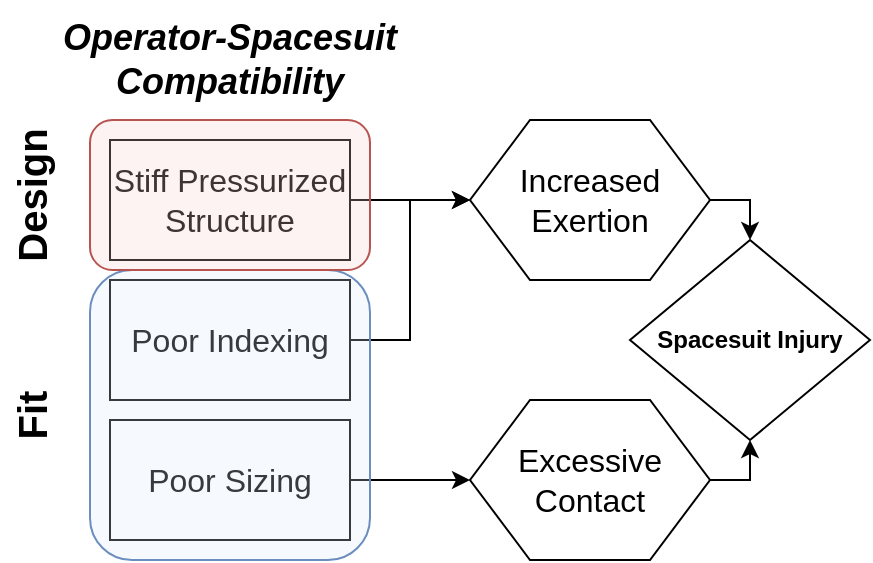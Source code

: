 <mxfile version="14.9.6" type="device" pages="6"><diagram id="oNiqf3yqr8Jp9UG-svx1" name="Page-1"><mxGraphModel dx="1106" dy="822" grid="1" gridSize="10" guides="1" tooltips="1" connect="1" arrows="1" fold="1" page="1" pageScale="1" pageWidth="710" pageHeight="900" math="0" shadow="0"><root><mxCell id="0"/><mxCell id="1" parent="0"/><mxCell id="mpEzmCUZ4xJ8HmwMRzhD-1" style="edgeStyle=orthogonalEdgeStyle;rounded=0;orthogonalLoop=1;jettySize=auto;html=1;exitX=1;exitY=0.5;exitDx=0;exitDy=0;" parent="1" source="mpEzmCUZ4xJ8HmwMRzhD-2" edge="1"><mxGeometry relative="1" as="geometry"><mxPoint x="270" y="280" as="targetPoint"/></mxGeometry></mxCell><mxCell id="mpEzmCUZ4xJ8HmwMRzhD-2" value="Poor Sizing" style="rounded=0;whiteSpace=wrap;html=1;fontSize=16;" parent="1" vertex="1"><mxGeometry x="90" y="250" width="120" height="60" as="geometry"/></mxCell><mxCell id="mpEzmCUZ4xJ8HmwMRzhD-3" style="edgeStyle=orthogonalEdgeStyle;rounded=0;orthogonalLoop=1;jettySize=auto;html=1;exitX=1;exitY=0.5;exitDx=0;exitDy=0;entryX=0;entryY=0.5;entryDx=0;entryDy=0;" parent="1" source="mpEzmCUZ4xJ8HmwMRzhD-4" target="mpEzmCUZ4xJ8HmwMRzhD-8" edge="1"><mxGeometry relative="1" as="geometry"/></mxCell><mxCell id="mpEzmCUZ4xJ8HmwMRzhD-4" value="Poor Indexing" style="rounded=0;whiteSpace=wrap;html=1;fontSize=16;" parent="1" vertex="1"><mxGeometry x="90" y="180" width="120" height="60" as="geometry"/></mxCell><mxCell id="mpEzmCUZ4xJ8HmwMRzhD-5" style="edgeStyle=orthogonalEdgeStyle;rounded=0;orthogonalLoop=1;jettySize=auto;html=1;exitX=1;exitY=0.5;exitDx=0;exitDy=0;entryX=0;entryY=0.5;entryDx=0;entryDy=0;" parent="1" source="mpEzmCUZ4xJ8HmwMRzhD-6" target="mpEzmCUZ4xJ8HmwMRzhD-8" edge="1"><mxGeometry relative="1" as="geometry"/></mxCell><mxCell id="mpEzmCUZ4xJ8HmwMRzhD-6" value="Stiff Pressurized Structure" style="rounded=0;whiteSpace=wrap;html=1;fontSize=16;" parent="1" vertex="1"><mxGeometry x="90" y="110" width="120" height="60" as="geometry"/></mxCell><mxCell id="mpEzmCUZ4xJ8HmwMRzhD-7" style="edgeStyle=orthogonalEdgeStyle;rounded=0;orthogonalLoop=1;jettySize=auto;html=1;exitX=1;exitY=0.5;exitDx=0;exitDy=0;entryX=0.5;entryY=0;entryDx=0;entryDy=0;fontSize=16;" parent="1" source="mpEzmCUZ4xJ8HmwMRzhD-8" target="mpEzmCUZ4xJ8HmwMRzhD-11" edge="1"><mxGeometry relative="1" as="geometry"/></mxCell><mxCell id="mpEzmCUZ4xJ8HmwMRzhD-8" value="Increased Exertion" style="shape=hexagon;perimeter=hexagonPerimeter2;whiteSpace=wrap;html=1;fontSize=16;" parent="1" vertex="1"><mxGeometry x="270" y="100" width="120" height="80" as="geometry"/></mxCell><mxCell id="mpEzmCUZ4xJ8HmwMRzhD-9" style="edgeStyle=orthogonalEdgeStyle;rounded=0;orthogonalLoop=1;jettySize=auto;html=1;exitX=1;exitY=0.5;exitDx=0;exitDy=0;entryX=0.5;entryY=1;entryDx=0;entryDy=0;fontSize=16;" parent="1" source="mpEzmCUZ4xJ8HmwMRzhD-10" target="mpEzmCUZ4xJ8HmwMRzhD-11" edge="1"><mxGeometry relative="1" as="geometry"/></mxCell><mxCell id="mpEzmCUZ4xJ8HmwMRzhD-10" value="Excessive Contact" style="shape=hexagon;perimeter=hexagonPerimeter2;whiteSpace=wrap;html=1;fontSize=16;" parent="1" vertex="1"><mxGeometry x="270" y="240" width="120" height="80" as="geometry"/></mxCell><mxCell id="mpEzmCUZ4xJ8HmwMRzhD-11" value="&lt;b&gt;Spacesuit Injury&lt;/b&gt;" style="rhombus;whiteSpace=wrap;html=1;" parent="1" vertex="1"><mxGeometry x="350" y="160" width="120" height="100" as="geometry"/></mxCell><mxCell id="mpEzmCUZ4xJ8HmwMRzhD-12" value="" style="rounded=1;whiteSpace=wrap;html=1;fillColor=#dae8fc;strokeColor=#6c8ebf;fillOpacity=25;" parent="1" vertex="1"><mxGeometry x="80" y="175" width="140" height="145" as="geometry"/></mxCell><mxCell id="mpEzmCUZ4xJ8HmwMRzhD-13" value="" style="rounded=1;whiteSpace=wrap;html=1;fillColor=#f8cecc;strokeColor=#b85450;gradientColor=none;fillOpacity=25;" parent="1" vertex="1"><mxGeometry x="80" y="100" width="140" height="75" as="geometry"/></mxCell><mxCell id="mpEzmCUZ4xJ8HmwMRzhD-14" value="&lt;b&gt;&lt;font style=&quot;font-size: 20px&quot;&gt;Design&lt;/font&gt;&lt;/b&gt;" style="text;html=1;strokeColor=none;fillColor=none;align=center;verticalAlign=middle;whiteSpace=wrap;rounded=0;rotation=-90;" parent="1" vertex="1"><mxGeometry x="20" y="122.5" width="60" height="30" as="geometry"/></mxCell><mxCell id="mpEzmCUZ4xJ8HmwMRzhD-15" value="&lt;b&gt;&lt;font style=&quot;font-size: 20px&quot;&gt;Fit&lt;/font&gt;&lt;/b&gt;" style="text;html=1;strokeColor=none;fillColor=none;align=center;verticalAlign=middle;whiteSpace=wrap;rounded=0;rotation=-90;" parent="1" vertex="1"><mxGeometry x="20" y="232.5" width="60" height="30" as="geometry"/></mxCell><mxCell id="Dld_B4s3JJ3_3NgARJ6s-1" value="&lt;i&gt;&lt;font style=&quot;font-size: 18px&quot;&gt;&lt;b&gt;Operator-Spacesuit Compatibility&lt;/b&gt;&lt;/font&gt;&lt;/i&gt;" style="text;html=1;strokeColor=none;fillColor=none;align=center;verticalAlign=middle;whiteSpace=wrap;rounded=0;" parent="1" vertex="1"><mxGeometry x="60" y="40" width="180" height="60" as="geometry"/></mxCell></root></mxGraphModel></diagram><diagram id="0rHfuCgE9s1UwRF7dFMv" name="Page-2"><mxGraphModel dx="1106" dy="822" grid="1" gridSize="10" guides="1" tooltips="1" connect="1" arrows="1" fold="1" page="1" pageScale="1" pageWidth="850" pageHeight="1100" math="0" shadow="0"><root><mxCell id="GrVMH8rn71k4GeP8-qrC-0"/><mxCell id="GrVMH8rn71k4GeP8-qrC-1" parent="GrVMH8rn71k4GeP8-qrC-0"/><mxCell id="WV3teeIZH2M_iD2KXfzD-33" value="" style="rounded=0;whiteSpace=wrap;html=1;strokeColor=none;" parent="GrVMH8rn71k4GeP8-qrC-1" vertex="1"><mxGeometry x="35" y="350" width="450" height="290" as="geometry"/></mxCell><mxCell id="WV3teeIZH2M_iD2KXfzD-35" value="Poor Sizing" style="rounded=0;whiteSpace=wrap;html=1;fontSize=16;" parent="GrVMH8rn71k4GeP8-qrC-1" vertex="1"><mxGeometry x="95" y="560" width="120" height="60" as="geometry"/></mxCell><mxCell id="WV3teeIZH2M_iD2KXfzD-37" value="Poor Indexing" style="rounded=0;whiteSpace=wrap;html=1;fontSize=16;" parent="GrVMH8rn71k4GeP8-qrC-1" vertex="1"><mxGeometry x="95" y="490" width="120" height="60" as="geometry"/></mxCell><mxCell id="WV3teeIZH2M_iD2KXfzD-39" value="Stiff Pressurized Structure" style="rounded=0;whiteSpace=wrap;html=1;fontSize=16;" parent="GrVMH8rn71k4GeP8-qrC-1" vertex="1"><mxGeometry x="95" y="420" width="120" height="60" as="geometry"/></mxCell><mxCell id="WV3teeIZH2M_iD2KXfzD-45" value="" style="rounded=1;whiteSpace=wrap;html=1;fillColor=#dae8fc;strokeColor=#6c8ebf;fillOpacity=25;" parent="GrVMH8rn71k4GeP8-qrC-1" vertex="1"><mxGeometry x="85" y="485" width="140" height="145" as="geometry"/></mxCell><mxCell id="WV3teeIZH2M_iD2KXfzD-46" value="" style="rounded=1;whiteSpace=wrap;html=1;fillColor=#f8cecc;strokeColor=#b85450;gradientColor=none;fillOpacity=25;" parent="GrVMH8rn71k4GeP8-qrC-1" vertex="1"><mxGeometry x="85" y="410" width="140" height="75" as="geometry"/></mxCell><mxCell id="WV3teeIZH2M_iD2KXfzD-47" value="&lt;b&gt;&lt;font style=&quot;font-size: 20px&quot;&gt;Design&lt;/font&gt;&lt;/b&gt;" style="text;html=1;strokeColor=none;fillColor=none;align=center;verticalAlign=middle;whiteSpace=wrap;rounded=0;rotation=-90;" parent="GrVMH8rn71k4GeP8-qrC-1" vertex="1"><mxGeometry x="25" y="432.5" width="60" height="30" as="geometry"/></mxCell><mxCell id="WV3teeIZH2M_iD2KXfzD-48" value="&lt;b&gt;&lt;font style=&quot;font-size: 20px&quot;&gt;Fit&lt;/font&gt;&lt;/b&gt;" style="text;html=1;strokeColor=none;fillColor=none;align=center;verticalAlign=middle;whiteSpace=wrap;rounded=0;rotation=-90;" parent="GrVMH8rn71k4GeP8-qrC-1" vertex="1"><mxGeometry x="25" y="542.5" width="60" height="30" as="geometry"/></mxCell><mxCell id="WV3teeIZH2M_iD2KXfzD-49" value="&lt;i&gt;&lt;font style=&quot;font-size: 18px&quot;&gt;&lt;b&gt;Operator-Spacesuit Compatibility&lt;/b&gt;&lt;/font&gt;&lt;/i&gt;" style="text;html=1;strokeColor=none;fillColor=none;align=center;verticalAlign=middle;whiteSpace=wrap;rounded=0;" parent="GrVMH8rn71k4GeP8-qrC-1" vertex="1"><mxGeometry x="65" y="350" width="180" height="60" as="geometry"/></mxCell><mxCell id="ziOua72mcOO94uaKQ05Z-0" value="" style="rounded=0;whiteSpace=wrap;html=1;strokeColor=none;" parent="GrVMH8rn71k4GeP8-qrC-1" vertex="1"><mxGeometry x="35" y="670" width="450" height="290" as="geometry"/></mxCell><mxCell id="ziOua72mcOO94uaKQ05Z-1" style="edgeStyle=orthogonalEdgeStyle;rounded=0;orthogonalLoop=1;jettySize=auto;html=1;exitX=1;exitY=0.5;exitDx=0;exitDy=0;" parent="GrVMH8rn71k4GeP8-qrC-1" source="ziOua72mcOO94uaKQ05Z-2" edge="1"><mxGeometry relative="1" as="geometry"><mxPoint x="275" y="910" as="targetPoint"/></mxGeometry></mxCell><mxCell id="ziOua72mcOO94uaKQ05Z-2" value="Poor Sizing" style="rounded=0;whiteSpace=wrap;html=1;fontSize=16;" parent="GrVMH8rn71k4GeP8-qrC-1" vertex="1"><mxGeometry x="95" y="880" width="120" height="60" as="geometry"/></mxCell><mxCell id="ziOua72mcOO94uaKQ05Z-3" style="edgeStyle=orthogonalEdgeStyle;rounded=0;orthogonalLoop=1;jettySize=auto;html=1;exitX=1;exitY=0.5;exitDx=0;exitDy=0;entryX=0;entryY=0.5;entryDx=0;entryDy=0;" parent="GrVMH8rn71k4GeP8-qrC-1" source="ziOua72mcOO94uaKQ05Z-4" target="ziOua72mcOO94uaKQ05Z-8" edge="1"><mxGeometry relative="1" as="geometry"/></mxCell><mxCell id="ziOua72mcOO94uaKQ05Z-4" value="Poor Indexing" style="rounded=0;whiteSpace=wrap;html=1;fontSize=16;" parent="GrVMH8rn71k4GeP8-qrC-1" vertex="1"><mxGeometry x="95" y="810" width="120" height="60" as="geometry"/></mxCell><mxCell id="ziOua72mcOO94uaKQ05Z-5" style="edgeStyle=orthogonalEdgeStyle;rounded=0;orthogonalLoop=1;jettySize=auto;html=1;exitX=1;exitY=0.5;exitDx=0;exitDy=0;entryX=0;entryY=0.5;entryDx=0;entryDy=0;" parent="GrVMH8rn71k4GeP8-qrC-1" source="ziOua72mcOO94uaKQ05Z-6" target="ziOua72mcOO94uaKQ05Z-8" edge="1"><mxGeometry relative="1" as="geometry"/></mxCell><mxCell id="ziOua72mcOO94uaKQ05Z-6" value="Stiff Pressurized Structure" style="rounded=0;whiteSpace=wrap;html=1;fontSize=16;" parent="GrVMH8rn71k4GeP8-qrC-1" vertex="1"><mxGeometry x="95" y="740" width="120" height="60" as="geometry"/></mxCell><mxCell id="ziOua72mcOO94uaKQ05Z-7" style="edgeStyle=orthogonalEdgeStyle;rounded=0;orthogonalLoop=1;jettySize=auto;html=1;exitX=1;exitY=0.5;exitDx=0;exitDy=0;entryX=0.5;entryY=0;entryDx=0;entryDy=0;fontSize=16;" parent="GrVMH8rn71k4GeP8-qrC-1" source="ziOua72mcOO94uaKQ05Z-8" target="ziOua72mcOO94uaKQ05Z-11" edge="1"><mxGeometry relative="1" as="geometry"/></mxCell><mxCell id="ziOua72mcOO94uaKQ05Z-8" value="Increased Exertion" style="shape=hexagon;perimeter=hexagonPerimeter2;whiteSpace=wrap;html=1;fontSize=16;" parent="GrVMH8rn71k4GeP8-qrC-1" vertex="1"><mxGeometry x="275" y="730" width="120" height="80" as="geometry"/></mxCell><mxCell id="ziOua72mcOO94uaKQ05Z-9" style="edgeStyle=orthogonalEdgeStyle;rounded=0;orthogonalLoop=1;jettySize=auto;html=1;exitX=1;exitY=0.5;exitDx=0;exitDy=0;entryX=0.5;entryY=1;entryDx=0;entryDy=0;fontSize=16;" parent="GrVMH8rn71k4GeP8-qrC-1" source="ziOua72mcOO94uaKQ05Z-10" target="ziOua72mcOO94uaKQ05Z-11" edge="1"><mxGeometry relative="1" as="geometry"/></mxCell><mxCell id="ziOua72mcOO94uaKQ05Z-10" value="Excessive Contact" style="shape=hexagon;perimeter=hexagonPerimeter2;whiteSpace=wrap;html=1;fontSize=16;" parent="GrVMH8rn71k4GeP8-qrC-1" vertex="1"><mxGeometry x="275" y="870" width="120" height="80" as="geometry"/></mxCell><mxCell id="ziOua72mcOO94uaKQ05Z-11" value="&lt;b&gt;Spacesuit Injury&lt;/b&gt;" style="rhombus;whiteSpace=wrap;html=1;" parent="GrVMH8rn71k4GeP8-qrC-1" vertex="1"><mxGeometry x="355" y="790" width="120" height="100" as="geometry"/></mxCell><mxCell id="ziOua72mcOO94uaKQ05Z-12" value="" style="rounded=1;whiteSpace=wrap;html=1;fillColor=#dae8fc;strokeColor=#6c8ebf;fillOpacity=25;" parent="GrVMH8rn71k4GeP8-qrC-1" vertex="1"><mxGeometry x="85" y="805" width="140" height="145" as="geometry"/></mxCell><mxCell id="ziOua72mcOO94uaKQ05Z-13" value="" style="rounded=1;whiteSpace=wrap;html=1;fillColor=#f8cecc;strokeColor=#b85450;gradientColor=none;fillOpacity=25;" parent="GrVMH8rn71k4GeP8-qrC-1" vertex="1"><mxGeometry x="85" y="730" width="140" height="75" as="geometry"/></mxCell><mxCell id="ziOua72mcOO94uaKQ05Z-14" value="&lt;b&gt;&lt;font style=&quot;font-size: 20px&quot;&gt;Design&lt;/font&gt;&lt;/b&gt;" style="text;html=1;strokeColor=none;fillColor=none;align=center;verticalAlign=middle;whiteSpace=wrap;rounded=0;rotation=-90;" parent="GrVMH8rn71k4GeP8-qrC-1" vertex="1"><mxGeometry x="25" y="752.5" width="60" height="30" as="geometry"/></mxCell><mxCell id="ziOua72mcOO94uaKQ05Z-15" value="&lt;b&gt;&lt;font style=&quot;font-size: 20px&quot;&gt;Fit&lt;/font&gt;&lt;/b&gt;" style="text;html=1;strokeColor=none;fillColor=none;align=center;verticalAlign=middle;whiteSpace=wrap;rounded=0;rotation=-90;" parent="GrVMH8rn71k4GeP8-qrC-1" vertex="1"><mxGeometry x="25" y="862.5" width="60" height="30" as="geometry"/></mxCell><mxCell id="ziOua72mcOO94uaKQ05Z-16" value="&lt;i&gt;&lt;font style=&quot;font-size: 18px&quot;&gt;&lt;b&gt;Operator-Spacesuit Compatibility&lt;/b&gt;&lt;/font&gt;&lt;/i&gt;" style="text;html=1;strokeColor=none;fillColor=none;align=center;verticalAlign=middle;whiteSpace=wrap;rounded=0;" parent="GrVMH8rn71k4GeP8-qrC-1" vertex="1"><mxGeometry x="65" y="670" width="180" height="60" as="geometry"/></mxCell><mxCell id="0-t-T21mM0Q1BV-VIB4B-3" value="" style="rounded=0;whiteSpace=wrap;html=1;strokeColor=none;" vertex="1" parent="GrVMH8rn71k4GeP8-qrC-1"><mxGeometry x="25" y="30" width="450" height="290" as="geometry"/></mxCell><mxCell id="0-t-T21mM0Q1BV-VIB4B-4" value="Poor Sizing" style="rounded=0;whiteSpace=wrap;html=1;fontSize=16;" vertex="1" parent="GrVMH8rn71k4GeP8-qrC-1"><mxGeometry x="85" y="240" width="120" height="60" as="geometry"/></mxCell><mxCell id="0-t-T21mM0Q1BV-VIB4B-5" value="Poor Indexing" style="rounded=0;whiteSpace=wrap;html=1;fontSize=16;" vertex="1" parent="GrVMH8rn71k4GeP8-qrC-1"><mxGeometry x="85" y="170" width="120" height="60" as="geometry"/></mxCell><mxCell id="0-t-T21mM0Q1BV-VIB4B-6" value="Stiff Pressurized Structure" style="rounded=0;whiteSpace=wrap;html=1;fontSize=16;" vertex="1" parent="GrVMH8rn71k4GeP8-qrC-1"><mxGeometry x="85" y="100" width="120" height="60" as="geometry"/></mxCell><mxCell id="0-t-T21mM0Q1BV-VIB4B-11" value="&lt;i&gt;&lt;font style=&quot;font-size: 18px&quot;&gt;&lt;b&gt;Operator-Spacesuit Compatibility&lt;/b&gt;&lt;/font&gt;&lt;/i&gt;" style="text;html=1;strokeColor=none;fillColor=none;align=center;verticalAlign=middle;whiteSpace=wrap;rounded=0;" vertex="1" parent="GrVMH8rn71k4GeP8-qrC-1"><mxGeometry x="55" y="30" width="180" height="60" as="geometry"/></mxCell></root></mxGraphModel></diagram><diagram name="Page-1" id="OoKyOesGTjTSscgKUUHT"><mxGraphModel dx="1106" dy="822" grid="1" gridSize="10" guides="1" tooltips="1" connect="1" arrows="1" fold="1" page="1" pageScale="1" pageWidth="850" pageHeight="1100" math="0" shadow="0"><root><mxCell id="0"/><mxCell id="1" parent="0"/><mxCell id="rcFr96jagoh-NxwTpIms-35" value="" style="rounded=0;whiteSpace=wrap;html=1;fillColor=none;strokeColor=none;" vertex="1" parent="1"><mxGeometry x="50" y="670" width="770" height="350.5" as="geometry"/></mxCell><mxCell id="rcFr96jagoh-NxwTpIms-1" value="" style="rounded=0;whiteSpace=wrap;html=1;fillColor=#66CC00;" vertex="1" parent="1"><mxGeometry x="230" y="350" width="540" height="80" as="geometry"/></mxCell><mxCell id="mGyY9MIjRkVHccH-q8wQ-9" value="" style="rounded=1;whiteSpace=wrap;html=1;fillColor=#f8cecc;strokeColor=#b85450;" parent="1" vertex="1"><mxGeometry x="240" y="400" width="140" height="20" as="geometry"/></mxCell><mxCell id="mGyY9MIjRkVHccH-q8wQ-10" value="" style="rounded=1;whiteSpace=wrap;html=1;fillColor=#dae8fc;strokeColor=#6c8ebf;" parent="1" vertex="1"><mxGeometry x="240" y="360" width="140" height="20" as="geometry"/></mxCell><mxCell id="mGyY9MIjRkVHccH-q8wQ-1" value="&lt;font style=&quot;font-size: 20px&quot;&gt;&lt;b&gt;Sole&lt;/b&gt;&lt;/font&gt;" style="rounded=1;whiteSpace=wrap;html=1;fillColor=#f8cecc;strokeColor=#b85450;" parent="1" vertex="1"><mxGeometry x="380" y="390" width="260" height="30" as="geometry"/></mxCell><mxCell id="mGyY9MIjRkVHccH-q8wQ-3" value="&lt;font style=&quot;font-size: 20px&quot;&gt;&lt;b&gt;Upper&lt;/b&gt;&lt;/font&gt;" style="rounded=1;whiteSpace=wrap;html=1;fillColor=#dae8fc;strokeColor=#6c8ebf;" parent="1" vertex="1"><mxGeometry x="390" y="360" width="250" height="30" as="geometry"/></mxCell><mxCell id="mGyY9MIjRkVHccH-q8wQ-5" value="&lt;font style=&quot;font-size: 20px&quot;&gt;&lt;b&gt;Ankle Joint&lt;br&gt;&lt;/b&gt;&lt;/font&gt;" style="rounded=1;whiteSpace=wrap;html=1;fillColor=#fff2cc;strokeColor=#d6b656;" parent="1" vertex="1"><mxGeometry x="640" y="360" width="120" height="60" as="geometry"/></mxCell><mxCell id="mGyY9MIjRkVHccH-q8wQ-7" value="&lt;font style=&quot;font-size: 20px&quot;&gt;&lt;b&gt;High-Top&lt;br&gt;&lt;/b&gt;&lt;/font&gt;" style="rounded=1;whiteSpace=wrap;html=1;fillColor=#d5e8d4;strokeColor=#82b366;" parent="1" vertex="1"><mxGeometry x="640" y="240" width="120" height="120" as="geometry"/></mxCell><mxCell id="mGyY9MIjRkVHccH-q8wQ-26" style="edgeStyle=orthogonalEdgeStyle;rounded=0;orthogonalLoop=1;jettySize=auto;html=1;exitX=1;exitY=0.5;exitDx=0;exitDy=0;entryX=0.25;entryY=0;entryDx=0;entryDy=0;strokeWidth=3;" parent="1" source="mGyY9MIjRkVHccH-q8wQ-11" target="mGyY9MIjRkVHccH-q8wQ-3" edge="1"><mxGeometry relative="1" as="geometry"><Array as="points"><mxPoint x="170" y="340"/><mxPoint x="453" y="340"/></Array></mxGeometry></mxCell><mxCell id="mGyY9MIjRkVHccH-q8wQ-28" style="edgeStyle=orthogonalEdgeStyle;rounded=0;orthogonalLoop=1;jettySize=auto;html=1;exitX=1;exitY=0.5;exitDx=0;exitDy=0;entryX=0;entryY=0.5;entryDx=0;entryDy=0;strokeWidth=3;" parent="1" source="mGyY9MIjRkVHccH-q8wQ-11" target="mGyY9MIjRkVHccH-q8wQ-2" edge="1"><mxGeometry relative="1" as="geometry"/></mxCell><mxCell id="mGyY9MIjRkVHccH-q8wQ-11" value="Foot Length" style="ellipse;whiteSpace=wrap;html=1;perimeter=ellipsePerimeter;fillColor=#FF3333;" parent="1" vertex="1"><mxGeometry x="50" y="330" width="120" height="30" as="geometry"/></mxCell><mxCell id="mGyY9MIjRkVHccH-q8wQ-29" style="edgeStyle=orthogonalEdgeStyle;rounded=0;orthogonalLoop=1;jettySize=auto;html=1;exitX=1;exitY=0.5;exitDx=0;exitDy=0;strokeWidth=3;" parent="1" source="mGyY9MIjRkVHccH-q8wQ-12" edge="1"><mxGeometry relative="1" as="geometry"><mxPoint x="240" y="390" as="targetPoint"/></mxGeometry></mxCell><mxCell id="mGyY9MIjRkVHccH-q8wQ-12" value="Foot Width" style="ellipse;whiteSpace=wrap;html=1;perimeter=ellipsePerimeter;fillColor=#FF3333;" parent="1" vertex="1"><mxGeometry x="50" y="375" width="120" height="30" as="geometry"/></mxCell><mxCell id="mGyY9MIjRkVHccH-q8wQ-30" style="edgeStyle=orthogonalEdgeStyle;rounded=0;orthogonalLoop=1;jettySize=auto;html=1;exitX=1;exitY=0.5;exitDx=0;exitDy=0;entryX=0;entryY=0.5;entryDx=0;entryDy=0;strokeWidth=3;" parent="1" source="mGyY9MIjRkVHccH-q8wQ-13" target="mGyY9MIjRkVHccH-q8wQ-2" edge="1"><mxGeometry relative="1" as="geometry"/></mxCell><mxCell id="mGyY9MIjRkVHccH-q8wQ-31" style="edgeStyle=orthogonalEdgeStyle;rounded=0;orthogonalLoop=1;jettySize=auto;html=1;exitX=1;exitY=0.5;exitDx=0;exitDy=0;entryX=0.5;entryY=1;entryDx=0;entryDy=0;strokeWidth=3;" parent="1" source="mGyY9MIjRkVHccH-q8wQ-13" target="mGyY9MIjRkVHccH-q8wQ-1" edge="1"><mxGeometry relative="1" as="geometry"><Array as="points"><mxPoint x="170" y="440"/><mxPoint x="510" y="440"/></Array></mxGeometry></mxCell><mxCell id="mGyY9MIjRkVHccH-q8wQ-13" value="Arch Length" style="ellipse;whiteSpace=wrap;html=1;perimeter=ellipsePerimeter;fillColor=#FF3333;" parent="1" vertex="1"><mxGeometry x="50" y="420" width="120" height="30" as="geometry"/></mxCell><mxCell id="mGyY9MIjRkVHccH-q8wQ-2" value="&lt;font style=&quot;font-size: 20px&quot;&gt;&lt;b&gt;Toe Box&lt;/b&gt;&lt;/font&gt;" style="rounded=1;whiteSpace=wrap;html=1;fillColor=#f5f5f5;strokeColor=#666666;fontColor=#333333;" parent="1" vertex="1"><mxGeometry x="240" y="370" width="140" height="40" as="geometry"/></mxCell><mxCell id="mGyY9MIjRkVHccH-q8wQ-8" value="&lt;font style=&quot;font-size: 20px&quot;&gt;&lt;b&gt;MTP Joint&lt;/b&gt;&lt;/font&gt;" style="rounded=1;whiteSpace=wrap;html=1;fillColor=#fff2cc;strokeColor=#d6b656;" parent="1" vertex="1"><mxGeometry x="350" y="360" width="60" height="60" as="geometry"/></mxCell><mxCell id="mGyY9MIjRkVHccH-q8wQ-21" style="edgeStyle=orthogonalEdgeStyle;rounded=0;orthogonalLoop=1;jettySize=auto;html=1;exitX=1;exitY=0;exitDx=0;exitDy=0;entryX=1;entryY=0.5;entryDx=0;entryDy=0;strokeWidth=3;" parent="1" source="mGyY9MIjRkVHccH-q8wQ-16" target="mGyY9MIjRkVHccH-q8wQ-7" edge="1"><mxGeometry relative="1" as="geometry"><Array as="points"><mxPoint x="780" y="467"/><mxPoint x="780" y="300"/></Array></mxGeometry></mxCell><mxCell id="mGyY9MIjRkVHccH-q8wQ-16" value="Ankle Inversion/Eversion" style="ellipse;whiteSpace=wrap;html=1;perimeter=ellipsePerimeter;fillColor=#fff2cc;strokeColor=#000000;" parent="1" vertex="1"><mxGeometry x="670" y="460" width="120" height="50" as="geometry"/></mxCell><mxCell id="mGyY9MIjRkVHccH-q8wQ-22" style="edgeStyle=orthogonalEdgeStyle;rounded=0;orthogonalLoop=1;jettySize=auto;html=1;exitX=0.5;exitY=0;exitDx=0;exitDy=0;entryX=0.5;entryY=1;entryDx=0;entryDy=0;strokeWidth=3;" parent="1" source="mGyY9MIjRkVHccH-q8wQ-19" target="mGyY9MIjRkVHccH-q8wQ-5" edge="1"><mxGeometry relative="1" as="geometry"/></mxCell><mxCell id="mGyY9MIjRkVHccH-q8wQ-19" value="Ankle Flexion/Extension" style="ellipse;whiteSpace=wrap;html=1;perimeter=ellipsePerimeter;fillColor=#fff2cc;strokeColor=#000000;" parent="1" vertex="1"><mxGeometry x="525" y="460" width="120" height="50" as="geometry"/></mxCell><mxCell id="mGyY9MIjRkVHccH-q8wQ-23" style="edgeStyle=orthogonalEdgeStyle;rounded=0;orthogonalLoop=1;jettySize=auto;html=1;exitX=0.5;exitY=0;exitDx=0;exitDy=0;entryX=0.5;entryY=1;entryDx=0;entryDy=0;strokeWidth=3;" parent="1" source="mGyY9MIjRkVHccH-q8wQ-20" target="mGyY9MIjRkVHccH-q8wQ-8" edge="1"><mxGeometry relative="1" as="geometry"><Array as="points"><mxPoint x="440" y="460"/><mxPoint x="380" y="460"/></Array></mxGeometry></mxCell><mxCell id="mGyY9MIjRkVHccH-q8wQ-20" value="MTP Flexion/Extension" style="ellipse;whiteSpace=wrap;html=1;perimeter=ellipsePerimeter;fillColor=#fff2cc;strokeColor=#000000;" parent="1" vertex="1"><mxGeometry x="380" y="480" width="120" height="50" as="geometry"/></mxCell><mxCell id="mGyY9MIjRkVHccH-q8wQ-33" value="&lt;span style=&quot;font-style: normal&quot;&gt;&lt;font style=&quot;font-size: 14px&quot;&gt;&lt;b&gt;Key:&lt;/b&gt;&lt;/font&gt;&lt;/span&gt;" style="text;html=1;strokeColor=none;fillColor=none;align=center;verticalAlign=middle;whiteSpace=wrap;rounded=0;dashed=1;fontStyle=2" parent="1" vertex="1"><mxGeometry x="40" y="210" width="50" height="20" as="geometry"/></mxCell><mxCell id="ZcVhmg3uOF3qcTGZBx4o-2" value="" style="ellipse;whiteSpace=wrap;html=1;perimeter=ellipsePerimeter;fillColor=#FF3333;" parent="1" vertex="1"><mxGeometry x="100" y="215" width="20" height="15" as="geometry"/></mxCell><mxCell id="ZcVhmg3uOF3qcTGZBx4o-3" value="" style="ellipse;whiteSpace=wrap;html=1;perimeter=ellipsePerimeter;fillColor=#60a917;strokeColor=#000000;fontColor=#ffffff;" parent="1" vertex="1"><mxGeometry x="100" y="240.5" width="20" height="15" as="geometry"/></mxCell><mxCell id="ZcVhmg3uOF3qcTGZBx4o-4" value="" style="ellipse;whiteSpace=wrap;html=1;perimeter=ellipsePerimeter;fillColor=#fff2cc;strokeColor=#000000;" parent="1" vertex="1"><mxGeometry x="100" y="263" width="20" height="15" as="geometry"/></mxCell><mxCell id="ZcVhmg3uOF3qcTGZBx4o-5" value="&lt;span style=&quot;font-size: 14px&quot;&gt;Linear measurements - &lt;b&gt;Individual Measures&lt;/b&gt;&lt;/span&gt;" style="text;html=1;strokeColor=none;fillColor=none;align=left;verticalAlign=middle;whiteSpace=wrap;rounded=0;dashed=1;fontStyle=2" parent="1" vertex="1"><mxGeometry x="130" y="212.5" width="320" height="20" as="geometry"/></mxCell><mxCell id="ZcVhmg3uOF3qcTGZBx4o-6" value="&lt;span style=&quot;font-size: 14px&quot;&gt;Morphology measurements&lt;/span&gt;" style="text;html=1;strokeColor=none;fillColor=none;align=left;verticalAlign=middle;whiteSpace=wrap;rounded=0;dashed=1;fontStyle=2" parent="1" vertex="1"><mxGeometry x="130" y="238" width="180" height="20" as="geometry"/></mxCell><mxCell id="ZcVhmg3uOF3qcTGZBx4o-7" value="&lt;span style=&quot;font-size: 14px&quot;&gt;Angular measurements&lt;/span&gt;" style="text;html=1;strokeColor=none;fillColor=none;align=left;verticalAlign=middle;whiteSpace=wrap;rounded=0;dashed=1;fontStyle=2" parent="1" vertex="1"><mxGeometry x="130" y="259.5" width="180" height="20" as="geometry"/></mxCell><mxCell id="BV5DXZ6OTE5SBwDFNtbf-2" value="" style="shape=curlyBracket;whiteSpace=wrap;html=1;rounded=1;flipH=1;" parent="1" vertex="1"><mxGeometry x="310" y="240" width="20" height="40" as="geometry"/></mxCell><mxCell id="BV5DXZ6OTE5SBwDFNtbf-3" value="&lt;span style=&quot;font-size: 14px&quot;&gt;&lt;b&gt;Population Measures&lt;/b&gt;&lt;/span&gt;" style="text;html=1;strokeColor=none;fillColor=none;align=left;verticalAlign=middle;whiteSpace=wrap;rounded=0;dashed=1;fontStyle=2" parent="1" vertex="1"><mxGeometry x="330" y="250" width="150" height="20" as="geometry"/></mxCell><mxCell id="rcFr96jagoh-NxwTpIms-2" value="" style="rounded=0;whiteSpace=wrap;html=1;fillColor=none;strokeColor=none;" vertex="1" parent="1"><mxGeometry x="40" y="199.5" width="770" height="350.5" as="geometry"/></mxCell><mxCell id="rcFr96jagoh-NxwTpIms-4" value="" style="rounded=1;whiteSpace=wrap;html=1;fillColor=#f8cecc;strokeColor=#b85450;" vertex="1" parent="1"><mxGeometry x="250" y="870.5" width="140" height="20" as="geometry"/></mxCell><mxCell id="rcFr96jagoh-NxwTpIms-5" value="" style="rounded=1;whiteSpace=wrap;html=1;fillColor=#dae8fc;strokeColor=#6c8ebf;" vertex="1" parent="1"><mxGeometry x="250" y="830.5" width="140" height="20" as="geometry"/></mxCell><mxCell id="rcFr96jagoh-NxwTpIms-6" value="&lt;font style=&quot;font-size: 20px&quot;&gt;&lt;b&gt;Sole&lt;/b&gt;&lt;/font&gt;" style="rounded=1;whiteSpace=wrap;html=1;fillColor=#f8cecc;strokeColor=#b85450;" vertex="1" parent="1"><mxGeometry x="390" y="860.5" width="260" height="30" as="geometry"/></mxCell><mxCell id="rcFr96jagoh-NxwTpIms-7" value="&lt;font style=&quot;font-size: 20px&quot;&gt;&lt;b&gt;Upper&lt;/b&gt;&lt;/font&gt;" style="rounded=1;whiteSpace=wrap;html=1;fillColor=#dae8fc;strokeColor=#6c8ebf;" vertex="1" parent="1"><mxGeometry x="400" y="830.5" width="250" height="30" as="geometry"/></mxCell><mxCell id="rcFr96jagoh-NxwTpIms-8" value="&lt;font style=&quot;font-size: 20px&quot;&gt;&lt;b&gt;Ankle Joint&lt;br&gt;&lt;/b&gt;&lt;/font&gt;" style="rounded=1;whiteSpace=wrap;html=1;fillColor=#fff2cc;strokeColor=#d6b656;" vertex="1" parent="1"><mxGeometry x="650" y="830.5" width="120" height="60" as="geometry"/></mxCell><mxCell id="rcFr96jagoh-NxwTpIms-9" value="&lt;font style=&quot;font-size: 20px&quot;&gt;&lt;b&gt;High-Top&lt;br&gt;&lt;/b&gt;&lt;/font&gt;" style="rounded=1;whiteSpace=wrap;html=1;fillColor=#d5e8d4;strokeColor=#82b366;" vertex="1" parent="1"><mxGeometry x="650" y="710.5" width="120" height="120" as="geometry"/></mxCell><mxCell id="rcFr96jagoh-NxwTpIms-10" style="edgeStyle=orthogonalEdgeStyle;rounded=0;orthogonalLoop=1;jettySize=auto;html=1;exitX=1;exitY=0.5;exitDx=0;exitDy=0;entryX=0.25;entryY=0;entryDx=0;entryDy=0;strokeWidth=3;" edge="1" parent="1" source="rcFr96jagoh-NxwTpIms-12" target="rcFr96jagoh-NxwTpIms-7"><mxGeometry relative="1" as="geometry"><Array as="points"><mxPoint x="180" y="810.5"/><mxPoint x="463" y="810.5"/></Array></mxGeometry></mxCell><mxCell id="rcFr96jagoh-NxwTpIms-11" style="edgeStyle=orthogonalEdgeStyle;rounded=0;orthogonalLoop=1;jettySize=auto;html=1;exitX=1;exitY=0.5;exitDx=0;exitDy=0;entryX=0;entryY=0.5;entryDx=0;entryDy=0;strokeWidth=3;" edge="1" parent="1" source="rcFr96jagoh-NxwTpIms-12" target="rcFr96jagoh-NxwTpIms-18"><mxGeometry relative="1" as="geometry"/></mxCell><mxCell id="rcFr96jagoh-NxwTpIms-12" value="Foot Length" style="ellipse;whiteSpace=wrap;html=1;perimeter=ellipsePerimeter;fillColor=#FF3333;" vertex="1" parent="1"><mxGeometry x="60" y="800.5" width="120" height="30" as="geometry"/></mxCell><mxCell id="rcFr96jagoh-NxwTpIms-13" style="edgeStyle=orthogonalEdgeStyle;rounded=0;orthogonalLoop=1;jettySize=auto;html=1;exitX=1;exitY=0.5;exitDx=0;exitDy=0;strokeWidth=3;" edge="1" parent="1" source="rcFr96jagoh-NxwTpIms-14"><mxGeometry relative="1" as="geometry"><mxPoint x="250" y="860.5" as="targetPoint"/></mxGeometry></mxCell><mxCell id="rcFr96jagoh-NxwTpIms-14" value="Foot Width" style="ellipse;whiteSpace=wrap;html=1;perimeter=ellipsePerimeter;fillColor=#FF3333;" vertex="1" parent="1"><mxGeometry x="60" y="845.5" width="120" height="30" as="geometry"/></mxCell><mxCell id="rcFr96jagoh-NxwTpIms-15" style="edgeStyle=orthogonalEdgeStyle;rounded=0;orthogonalLoop=1;jettySize=auto;html=1;exitX=1;exitY=0.5;exitDx=0;exitDy=0;entryX=0;entryY=0.5;entryDx=0;entryDy=0;strokeWidth=3;" edge="1" parent="1" source="rcFr96jagoh-NxwTpIms-17" target="rcFr96jagoh-NxwTpIms-18"><mxGeometry relative="1" as="geometry"/></mxCell><mxCell id="rcFr96jagoh-NxwTpIms-16" style="edgeStyle=orthogonalEdgeStyle;rounded=0;orthogonalLoop=1;jettySize=auto;html=1;exitX=1;exitY=0.5;exitDx=0;exitDy=0;entryX=0.5;entryY=1;entryDx=0;entryDy=0;strokeWidth=3;" edge="1" parent="1" source="rcFr96jagoh-NxwTpIms-17" target="rcFr96jagoh-NxwTpIms-6"><mxGeometry relative="1" as="geometry"><Array as="points"><mxPoint x="180" y="910.5"/><mxPoint x="520" y="910.5"/></Array></mxGeometry></mxCell><mxCell id="rcFr96jagoh-NxwTpIms-17" value="Arch Length" style="ellipse;whiteSpace=wrap;html=1;perimeter=ellipsePerimeter;fillColor=#FF3333;" vertex="1" parent="1"><mxGeometry x="60" y="890.5" width="120" height="30" as="geometry"/></mxCell><mxCell id="rcFr96jagoh-NxwTpIms-18" value="&lt;font style=&quot;font-size: 20px&quot;&gt;&lt;b&gt;Toe Box&lt;/b&gt;&lt;/font&gt;" style="rounded=1;whiteSpace=wrap;html=1;fillColor=#f5f5f5;strokeColor=#666666;fontColor=#333333;" vertex="1" parent="1"><mxGeometry x="250" y="840.5" width="140" height="40" as="geometry"/></mxCell><mxCell id="rcFr96jagoh-NxwTpIms-19" value="&lt;font style=&quot;font-size: 20px&quot;&gt;&lt;b&gt;MTP Joint&lt;/b&gt;&lt;/font&gt;" style="rounded=1;whiteSpace=wrap;html=1;fillColor=#fff2cc;strokeColor=#d6b656;" vertex="1" parent="1"><mxGeometry x="360" y="830.5" width="60" height="60" as="geometry"/></mxCell><mxCell id="rcFr96jagoh-NxwTpIms-26" value="&lt;span style=&quot;font-style: normal&quot;&gt;&lt;font style=&quot;font-size: 14px&quot;&gt;&lt;b&gt;Key:&lt;/b&gt;&lt;/font&gt;&lt;/span&gt;" style="text;html=1;strokeColor=none;fillColor=none;align=center;verticalAlign=middle;whiteSpace=wrap;rounded=0;dashed=1;fontStyle=2" vertex="1" parent="1"><mxGeometry x="50" y="680.5" width="50" height="20" as="geometry"/></mxCell><mxCell id="rcFr96jagoh-NxwTpIms-27" value="" style="ellipse;whiteSpace=wrap;html=1;perimeter=ellipsePerimeter;fillColor=#FF3333;" vertex="1" parent="1"><mxGeometry x="110" y="685.5" width="20" height="15" as="geometry"/></mxCell><mxCell id="rcFr96jagoh-NxwTpIms-30" value="&lt;span style=&quot;font-size: 14px&quot;&gt;Linear measurements - &lt;b&gt;Individual Measures&lt;/b&gt;&lt;/span&gt;" style="text;html=1;strokeColor=none;fillColor=none;align=left;verticalAlign=middle;whiteSpace=wrap;rounded=0;dashed=1;fontStyle=2" vertex="1" parent="1"><mxGeometry x="140" y="683" width="320" height="20" as="geometry"/></mxCell></root></mxGraphModel></diagram><diagram name="Page-2" id="fwdXyoZHT23X2Z0PfC10"><mxGraphModel dx="1106" dy="822" grid="1" gridSize="10" guides="1" tooltips="1" connect="1" arrows="1" fold="1" page="1" pageScale="1" pageWidth="850" pageHeight="1100" math="0" shadow="0"><root><mxCell id="BfSF03cq6iBqtDMnsrCa-0"/><mxCell id="BfSF03cq6iBqtDMnsrCa-1" parent="BfSF03cq6iBqtDMnsrCa-0"/><mxCell id="hIN1xc28hV5p1U2VzSQa-1" value="" style="rounded=1;whiteSpace=wrap;html=1;fillColor=#f8cecc;strokeColor=#b85450;" parent="BfSF03cq6iBqtDMnsrCa-1" vertex="1"><mxGeometry x="240" y="400" width="140" height="20" as="geometry"/></mxCell><mxCell id="hIN1xc28hV5p1U2VzSQa-2" value="" style="rounded=1;whiteSpace=wrap;html=1;fillColor=#dae8fc;strokeColor=#6c8ebf;" parent="BfSF03cq6iBqtDMnsrCa-1" vertex="1"><mxGeometry x="240" y="360" width="140" height="20" as="geometry"/></mxCell><mxCell id="hIN1xc28hV5p1U2VzSQa-3" value="&lt;font style=&quot;font-size: 20px&quot;&gt;&lt;b&gt;Sole&lt;/b&gt;&lt;/font&gt;" style="rounded=1;whiteSpace=wrap;html=1;fillColor=#f8cecc;strokeColor=#b85450;" parent="BfSF03cq6iBqtDMnsrCa-1" vertex="1"><mxGeometry x="380" y="390" width="260" height="30" as="geometry"/></mxCell><mxCell id="hIN1xc28hV5p1U2VzSQa-4" value="&lt;font style=&quot;font-size: 20px&quot;&gt;&lt;b&gt;Upper&lt;/b&gt;&lt;/font&gt;" style="rounded=1;whiteSpace=wrap;html=1;fillColor=#dae8fc;strokeColor=#6c8ebf;" parent="BfSF03cq6iBqtDMnsrCa-1" vertex="1"><mxGeometry x="390" y="360" width="250" height="30" as="geometry"/></mxCell><mxCell id="hIN1xc28hV5p1U2VzSQa-5" value="&lt;font style=&quot;font-size: 20px&quot;&gt;&lt;b&gt;Ankle Joint&lt;br&gt;&lt;/b&gt;&lt;/font&gt;" style="rounded=1;whiteSpace=wrap;html=1;fillColor=#fff2cc;strokeColor=#d6b656;" parent="BfSF03cq6iBqtDMnsrCa-1" vertex="1"><mxGeometry x="640" y="360" width="120" height="60" as="geometry"/></mxCell><mxCell id="hIN1xc28hV5p1U2VzSQa-6" value="&lt;font style=&quot;font-size: 20px&quot;&gt;&lt;b&gt;High-Top&lt;br&gt;&lt;/b&gt;&lt;/font&gt;" style="rounded=1;whiteSpace=wrap;html=1;fillColor=#d5e8d4;strokeColor=#82b366;" parent="BfSF03cq6iBqtDMnsrCa-1" vertex="1"><mxGeometry x="640" y="240" width="120" height="120" as="geometry"/></mxCell><mxCell id="hIN1xc28hV5p1U2VzSQa-17" value="&lt;font style=&quot;font-size: 20px&quot;&gt;&lt;b&gt;Toe Box&lt;/b&gt;&lt;/font&gt;" style="rounded=1;whiteSpace=wrap;html=1;fillColor=#f5f5f5;strokeColor=#666666;fontColor=#333333;" parent="BfSF03cq6iBqtDMnsrCa-1" vertex="1"><mxGeometry x="240" y="370" width="140" height="40" as="geometry"/></mxCell><mxCell id="hIN1xc28hV5p1U2VzSQa-18" value="&lt;font style=&quot;font-size: 20px&quot;&gt;&lt;b&gt;MTP Joint&lt;/b&gt;&lt;/font&gt;" style="rounded=1;whiteSpace=wrap;html=1;fillColor=#fff2cc;strokeColor=#d6b656;" parent="BfSF03cq6iBqtDMnsrCa-1" vertex="1"><mxGeometry x="350" y="360" width="60" height="60" as="geometry"/></mxCell></root></mxGraphModel></diagram><diagram name="Page-3" id="OC6T-Y5OtQR6ihQAJlZE"><mxGraphModel dx="1106" dy="822" grid="1" gridSize="10" guides="1" tooltips="1" connect="1" arrows="1" fold="1" page="1" pageScale="1" pageWidth="850" pageHeight="1100" math="0" shadow="0"><root><mxCell id="iDHI4Zar-IrvVq-4hd25-0"/><mxCell id="iDHI4Zar-IrvVq-4hd25-1" parent="iDHI4Zar-IrvVq-4hd25-0"/><mxCell id="iDHI4Zar-IrvVq-4hd25-2" value="" style="whiteSpace=wrap;html=1;aspect=fixed;strokeColor=#000000;fillColor=none;dashed=1;strokeWidth=4;" parent="iDHI4Zar-IrvVq-4hd25-1" vertex="1"><mxGeometry x="30" y="310" width="160" height="160" as="geometry"/></mxCell><mxCell id="iDHI4Zar-IrvVq-4hd25-3" value="" style="rounded=1;whiteSpace=wrap;html=1;fillColor=#f8cecc;strokeColor=#b85450;" parent="iDHI4Zar-IrvVq-4hd25-1" vertex="1"><mxGeometry x="240" y="400" width="140" height="20" as="geometry"/></mxCell><mxCell id="iDHI4Zar-IrvVq-4hd25-4" value="" style="rounded=1;whiteSpace=wrap;html=1;fillColor=#dae8fc;strokeColor=#6c8ebf;" parent="iDHI4Zar-IrvVq-4hd25-1" vertex="1"><mxGeometry x="240" y="360" width="140" height="20" as="geometry"/></mxCell><mxCell id="iDHI4Zar-IrvVq-4hd25-5" value="&lt;font style=&quot;font-size: 20px&quot;&gt;&lt;b&gt;Sole&lt;/b&gt;&lt;/font&gt;" style="rounded=1;whiteSpace=wrap;html=1;fillColor=#f8cecc;strokeColor=#b85450;" parent="iDHI4Zar-IrvVq-4hd25-1" vertex="1"><mxGeometry x="380" y="390" width="260" height="30" as="geometry"/></mxCell><mxCell id="iDHI4Zar-IrvVq-4hd25-6" value="&lt;font style=&quot;font-size: 20px&quot;&gt;&lt;b&gt;Upper&lt;/b&gt;&lt;/font&gt;" style="rounded=1;whiteSpace=wrap;html=1;fillColor=#dae8fc;strokeColor=#6c8ebf;" parent="iDHI4Zar-IrvVq-4hd25-1" vertex="1"><mxGeometry x="390" y="360" width="250" height="30" as="geometry"/></mxCell><mxCell id="iDHI4Zar-IrvVq-4hd25-7" value="&lt;font style=&quot;font-size: 20px&quot;&gt;&lt;b&gt;Ankle Joint&lt;br&gt;&lt;/b&gt;&lt;/font&gt;" style="rounded=1;whiteSpace=wrap;html=1;fillColor=#fff2cc;strokeColor=#d6b656;" parent="iDHI4Zar-IrvVq-4hd25-1" vertex="1"><mxGeometry x="640" y="360" width="120" height="60" as="geometry"/></mxCell><mxCell id="iDHI4Zar-IrvVq-4hd25-8" value="&lt;font style=&quot;font-size: 20px&quot;&gt;&lt;b&gt;High-Top&lt;br&gt;&lt;/b&gt;&lt;/font&gt;" style="rounded=1;whiteSpace=wrap;html=1;fillColor=#d5e8d4;strokeColor=#82b366;" parent="iDHI4Zar-IrvVq-4hd25-1" vertex="1"><mxGeometry x="640" y="240" width="120" height="120" as="geometry"/></mxCell><mxCell id="iDHI4Zar-IrvVq-4hd25-9" style="edgeStyle=orthogonalEdgeStyle;rounded=0;orthogonalLoop=1;jettySize=auto;html=1;exitX=1;exitY=0.5;exitDx=0;exitDy=0;entryX=0.25;entryY=0;entryDx=0;entryDy=0;strokeWidth=3;" parent="iDHI4Zar-IrvVq-4hd25-1" source="iDHI4Zar-IrvVq-4hd25-11" target="iDHI4Zar-IrvVq-4hd25-6" edge="1"><mxGeometry relative="1" as="geometry"><Array as="points"><mxPoint x="170" y="340"/><mxPoint x="453" y="340"/></Array></mxGeometry></mxCell><mxCell id="iDHI4Zar-IrvVq-4hd25-10" style="edgeStyle=orthogonalEdgeStyle;rounded=0;orthogonalLoop=1;jettySize=auto;html=1;exitX=1;exitY=0.5;exitDx=0;exitDy=0;entryX=0;entryY=0.5;entryDx=0;entryDy=0;strokeWidth=3;" parent="iDHI4Zar-IrvVq-4hd25-1" source="iDHI4Zar-IrvVq-4hd25-11" target="iDHI4Zar-IrvVq-4hd25-19" edge="1"><mxGeometry relative="1" as="geometry"/></mxCell><mxCell id="iDHI4Zar-IrvVq-4hd25-11" value="Foot Length" style="ellipse;whiteSpace=wrap;html=1;perimeter=ellipsePerimeter;fillColor=#FF3333;" parent="iDHI4Zar-IrvVq-4hd25-1" vertex="1"><mxGeometry x="50" y="330" width="120" height="30" as="geometry"/></mxCell><mxCell id="iDHI4Zar-IrvVq-4hd25-12" style="edgeStyle=orthogonalEdgeStyle;rounded=0;orthogonalLoop=1;jettySize=auto;html=1;exitX=1;exitY=0.5;exitDx=0;exitDy=0;strokeWidth=3;" parent="iDHI4Zar-IrvVq-4hd25-1" source="iDHI4Zar-IrvVq-4hd25-13" edge="1"><mxGeometry relative="1" as="geometry"><mxPoint x="240" y="390" as="targetPoint"/></mxGeometry></mxCell><mxCell id="iDHI4Zar-IrvVq-4hd25-13" value="Foot Width" style="ellipse;whiteSpace=wrap;html=1;perimeter=ellipsePerimeter;fillColor=#FF3333;" parent="iDHI4Zar-IrvVq-4hd25-1" vertex="1"><mxGeometry x="50" y="375" width="120" height="30" as="geometry"/></mxCell><mxCell id="iDHI4Zar-IrvVq-4hd25-14" style="edgeStyle=orthogonalEdgeStyle;rounded=0;orthogonalLoop=1;jettySize=auto;html=1;exitX=1;exitY=0.5;exitDx=0;exitDy=0;entryX=0;entryY=0.5;entryDx=0;entryDy=0;strokeWidth=3;" parent="iDHI4Zar-IrvVq-4hd25-1" source="iDHI4Zar-IrvVq-4hd25-16" target="iDHI4Zar-IrvVq-4hd25-19" edge="1"><mxGeometry relative="1" as="geometry"/></mxCell><mxCell id="iDHI4Zar-IrvVq-4hd25-15" style="edgeStyle=orthogonalEdgeStyle;rounded=0;orthogonalLoop=1;jettySize=auto;html=1;exitX=1;exitY=0.5;exitDx=0;exitDy=0;entryX=0.5;entryY=1;entryDx=0;entryDy=0;strokeWidth=3;" parent="iDHI4Zar-IrvVq-4hd25-1" source="iDHI4Zar-IrvVq-4hd25-16" target="iDHI4Zar-IrvVq-4hd25-5" edge="1"><mxGeometry relative="1" as="geometry"><Array as="points"><mxPoint x="170" y="440"/><mxPoint x="510" y="440"/></Array></mxGeometry></mxCell><mxCell id="iDHI4Zar-IrvVq-4hd25-16" value="Arch Length" style="ellipse;whiteSpace=wrap;html=1;perimeter=ellipsePerimeter;fillColor=#FF3333;" parent="iDHI4Zar-IrvVq-4hd25-1" vertex="1"><mxGeometry x="50" y="420" width="120" height="30" as="geometry"/></mxCell><mxCell id="iDHI4Zar-IrvVq-4hd25-19" value="&lt;font style=&quot;font-size: 20px&quot;&gt;&lt;b&gt;Toe Box&lt;/b&gt;&lt;/font&gt;" style="rounded=1;whiteSpace=wrap;html=1;fillColor=#f5f5f5;strokeColor=#666666;fontColor=#333333;" parent="iDHI4Zar-IrvVq-4hd25-1" vertex="1"><mxGeometry x="240" y="370" width="140" height="40" as="geometry"/></mxCell><mxCell id="iDHI4Zar-IrvVq-4hd25-20" value="&lt;font style=&quot;font-size: 20px&quot;&gt;&lt;b&gt;MTP Joint&lt;/b&gt;&lt;/font&gt;" style="rounded=1;whiteSpace=wrap;html=1;fillColor=#fff2cc;strokeColor=#d6b656;" parent="iDHI4Zar-IrvVq-4hd25-1" vertex="1"><mxGeometry x="350" y="360" width="60" height="60" as="geometry"/></mxCell><mxCell id="iDHI4Zar-IrvVq-4hd25-29" value="&lt;span style=&quot;font-style: normal&quot;&gt;&lt;font style=&quot;font-size: 14px&quot;&gt;&lt;b&gt;Key:&lt;/b&gt;&lt;/font&gt;&lt;/span&gt;" style="text;html=1;strokeColor=none;fillColor=none;align=center;verticalAlign=middle;whiteSpace=wrap;rounded=0;dashed=1;fontStyle=2" parent="iDHI4Zar-IrvVq-4hd25-1" vertex="1"><mxGeometry x="40" y="210" width="50" height="20" as="geometry"/></mxCell><mxCell id="iDHI4Zar-IrvVq-4hd25-30" value="&lt;i&gt;&lt;font style=&quot;font-size: 14px&quot;&gt;&lt;b&gt;Individual Measures&lt;/b&gt;&lt;/font&gt;&lt;/i&gt;" style="text;html=1;strokeColor=none;fillColor=none;align=center;verticalAlign=middle;whiteSpace=wrap;rounded=0;dashed=1;" parent="iDHI4Zar-IrvVq-4hd25-1" vertex="1"><mxGeometry x="40" y="490" width="160" height="20" as="geometry"/></mxCell><mxCell id="iDHI4Zar-IrvVq-4hd25-31" value="" style="ellipse;whiteSpace=wrap;html=1;perimeter=ellipsePerimeter;fillColor=#FF3333;" parent="iDHI4Zar-IrvVq-4hd25-1" vertex="1"><mxGeometry x="100" y="215" width="20" height="15" as="geometry"/></mxCell><mxCell id="iDHI4Zar-IrvVq-4hd25-34" value="&lt;span style=&quot;font-size: 14px&quot;&gt;Linear measurements&lt;/span&gt;" style="text;html=1;strokeColor=none;fillColor=none;align=left;verticalAlign=middle;whiteSpace=wrap;rounded=0;dashed=1;fontStyle=2" parent="iDHI4Zar-IrvVq-4hd25-1" vertex="1"><mxGeometry x="130" y="212.5" width="140" height="20" as="geometry"/></mxCell></root></mxGraphModel></diagram><diagram name="Page-4" id="-OWJNDgnM7AT_89j-s5a"><mxGraphModel dx="1106" dy="822" grid="1" gridSize="10" guides="1" tooltips="1" connect="1" arrows="1" fold="1" page="1" pageScale="1" pageWidth="850" pageHeight="1100" math="0" shadow="0"><root><mxCell id="TU11isbLwfVAafr9u5j8-0"/><mxCell id="TU11isbLwfVAafr9u5j8-1" parent="TU11isbLwfVAafr9u5j8-0"/><mxCell id="TU11isbLwfVAafr9u5j8-2" value="" style="whiteSpace=wrap;html=1;aspect=fixed;strokeColor=#000000;fillColor=none;dashed=1;strokeWidth=4;" parent="TU11isbLwfVAafr9u5j8-1" vertex="1"><mxGeometry x="30" y="310" width="160" height="160" as="geometry"/></mxCell><mxCell id="TU11isbLwfVAafr9u5j8-3" value="" style="rounded=1;whiteSpace=wrap;html=1;fillColor=#f8cecc;strokeColor=#b85450;" parent="TU11isbLwfVAafr9u5j8-1" vertex="1"><mxGeometry x="240" y="400" width="140" height="20" as="geometry"/></mxCell><mxCell id="TU11isbLwfVAafr9u5j8-4" value="" style="rounded=1;whiteSpace=wrap;html=1;fillColor=#dae8fc;strokeColor=#6c8ebf;" parent="TU11isbLwfVAafr9u5j8-1" vertex="1"><mxGeometry x="240" y="360" width="140" height="20" as="geometry"/></mxCell><mxCell id="TU11isbLwfVAafr9u5j8-5" value="&lt;font style=&quot;font-size: 20px&quot;&gt;&lt;b&gt;Sole&lt;/b&gt;&lt;/font&gt;" style="rounded=1;whiteSpace=wrap;html=1;fillColor=#f8cecc;strokeColor=#b85450;" parent="TU11isbLwfVAafr9u5j8-1" vertex="1"><mxGeometry x="380" y="390" width="260" height="30" as="geometry"/></mxCell><mxCell id="TU11isbLwfVAafr9u5j8-6" value="&lt;font style=&quot;font-size: 20px&quot;&gt;&lt;b&gt;Upper&lt;/b&gt;&lt;/font&gt;" style="rounded=1;whiteSpace=wrap;html=1;fillColor=#dae8fc;strokeColor=#6c8ebf;" parent="TU11isbLwfVAafr9u5j8-1" vertex="1"><mxGeometry x="390" y="360" width="250" height="30" as="geometry"/></mxCell><mxCell id="TU11isbLwfVAafr9u5j8-7" value="&lt;font style=&quot;font-size: 20px&quot;&gt;&lt;b&gt;Ankle Joint&lt;br&gt;&lt;/b&gt;&lt;/font&gt;" style="rounded=1;whiteSpace=wrap;html=1;fillColor=#fff2cc;strokeColor=#d6b656;" parent="TU11isbLwfVAafr9u5j8-1" vertex="1"><mxGeometry x="640" y="360" width="120" height="60" as="geometry"/></mxCell><mxCell id="TU11isbLwfVAafr9u5j8-8" value="&lt;font style=&quot;font-size: 20px&quot;&gt;&lt;b&gt;High-Top&lt;br&gt;&lt;/b&gt;&lt;/font&gt;" style="rounded=1;whiteSpace=wrap;html=1;fillColor=#d5e8d4;strokeColor=#82b366;" parent="TU11isbLwfVAafr9u5j8-1" vertex="1"><mxGeometry x="640" y="240" width="120" height="120" as="geometry"/></mxCell><mxCell id="TU11isbLwfVAafr9u5j8-9" style="edgeStyle=orthogonalEdgeStyle;rounded=0;orthogonalLoop=1;jettySize=auto;html=1;exitX=1;exitY=0.5;exitDx=0;exitDy=0;entryX=0.25;entryY=0;entryDx=0;entryDy=0;strokeWidth=3;" parent="TU11isbLwfVAafr9u5j8-1" source="TU11isbLwfVAafr9u5j8-11" target="TU11isbLwfVAafr9u5j8-6" edge="1"><mxGeometry relative="1" as="geometry"><Array as="points"><mxPoint x="170" y="340"/><mxPoint x="453" y="340"/></Array></mxGeometry></mxCell><mxCell id="TU11isbLwfVAafr9u5j8-10" style="edgeStyle=orthogonalEdgeStyle;rounded=0;orthogonalLoop=1;jettySize=auto;html=1;exitX=1;exitY=0.5;exitDx=0;exitDy=0;entryX=0;entryY=0.5;entryDx=0;entryDy=0;strokeWidth=3;" parent="TU11isbLwfVAafr9u5j8-1" source="TU11isbLwfVAafr9u5j8-11" target="TU11isbLwfVAafr9u5j8-19" edge="1"><mxGeometry relative="1" as="geometry"/></mxCell><mxCell id="TU11isbLwfVAafr9u5j8-11" value="Foot Length" style="ellipse;whiteSpace=wrap;html=1;perimeter=ellipsePerimeter;fillColor=#FF3333;" parent="TU11isbLwfVAafr9u5j8-1" vertex="1"><mxGeometry x="50" y="330" width="120" height="30" as="geometry"/></mxCell><mxCell id="TU11isbLwfVAafr9u5j8-12" style="edgeStyle=orthogonalEdgeStyle;rounded=0;orthogonalLoop=1;jettySize=auto;html=1;exitX=1;exitY=0.5;exitDx=0;exitDy=0;strokeWidth=3;" parent="TU11isbLwfVAafr9u5j8-1" source="TU11isbLwfVAafr9u5j8-13" edge="1"><mxGeometry relative="1" as="geometry"><mxPoint x="240" y="390" as="targetPoint"/></mxGeometry></mxCell><mxCell id="TU11isbLwfVAafr9u5j8-13" value="Foot Width" style="ellipse;whiteSpace=wrap;html=1;perimeter=ellipsePerimeter;fillColor=#FF3333;" parent="TU11isbLwfVAafr9u5j8-1" vertex="1"><mxGeometry x="50" y="375" width="120" height="30" as="geometry"/></mxCell><mxCell id="TU11isbLwfVAafr9u5j8-14" style="edgeStyle=orthogonalEdgeStyle;rounded=0;orthogonalLoop=1;jettySize=auto;html=1;exitX=1;exitY=0.5;exitDx=0;exitDy=0;entryX=0;entryY=0.5;entryDx=0;entryDy=0;strokeWidth=3;" parent="TU11isbLwfVAafr9u5j8-1" source="TU11isbLwfVAafr9u5j8-16" target="TU11isbLwfVAafr9u5j8-19" edge="1"><mxGeometry relative="1" as="geometry"/></mxCell><mxCell id="TU11isbLwfVAafr9u5j8-15" style="edgeStyle=orthogonalEdgeStyle;rounded=0;orthogonalLoop=1;jettySize=auto;html=1;exitX=1;exitY=0.5;exitDx=0;exitDy=0;entryX=0.5;entryY=1;entryDx=0;entryDy=0;strokeWidth=3;" parent="TU11isbLwfVAafr9u5j8-1" source="TU11isbLwfVAafr9u5j8-16" target="TU11isbLwfVAafr9u5j8-5" edge="1"><mxGeometry relative="1" as="geometry"><Array as="points"><mxPoint x="170" y="440"/><mxPoint x="510" y="440"/></Array></mxGeometry></mxCell><mxCell id="TU11isbLwfVAafr9u5j8-16" value="Arch Length" style="ellipse;whiteSpace=wrap;html=1;perimeter=ellipsePerimeter;fillColor=#FF3333;" parent="TU11isbLwfVAafr9u5j8-1" vertex="1"><mxGeometry x="50" y="420" width="120" height="30" as="geometry"/></mxCell><mxCell id="TU11isbLwfVAafr9u5j8-19" value="&lt;font style=&quot;font-size: 20px&quot;&gt;&lt;b&gt;Toe Box&lt;/b&gt;&lt;/font&gt;" style="rounded=1;whiteSpace=wrap;html=1;fillColor=#f5f5f5;strokeColor=#666666;fontColor=#333333;" parent="TU11isbLwfVAafr9u5j8-1" vertex="1"><mxGeometry x="240" y="370" width="140" height="40" as="geometry"/></mxCell><mxCell id="TU11isbLwfVAafr9u5j8-20" value="&lt;font style=&quot;font-size: 20px&quot;&gt;&lt;b&gt;MTP Joint&lt;/b&gt;&lt;/font&gt;" style="rounded=1;whiteSpace=wrap;html=1;fillColor=#fff2cc;strokeColor=#d6b656;" parent="TU11isbLwfVAafr9u5j8-1" vertex="1"><mxGeometry x="350" y="360" width="60" height="60" as="geometry"/></mxCell><mxCell id="TU11isbLwfVAafr9u5j8-23" style="edgeStyle=orthogonalEdgeStyle;rounded=0;orthogonalLoop=1;jettySize=auto;html=1;exitX=1;exitY=0;exitDx=0;exitDy=0;entryX=1;entryY=0.5;entryDx=0;entryDy=0;strokeWidth=3;" parent="TU11isbLwfVAafr9u5j8-1" source="TU11isbLwfVAafr9u5j8-24" target="TU11isbLwfVAafr9u5j8-8" edge="1"><mxGeometry relative="1" as="geometry"><Array as="points"><mxPoint x="780" y="467"/><mxPoint x="780" y="300"/></Array></mxGeometry></mxCell><mxCell id="TU11isbLwfVAafr9u5j8-24" value="Ankle Inversion/Eversion" style="ellipse;whiteSpace=wrap;html=1;perimeter=ellipsePerimeter;fillColor=#fff2cc;strokeColor=#000000;" parent="TU11isbLwfVAafr9u5j8-1" vertex="1"><mxGeometry x="670" y="460" width="120" height="50" as="geometry"/></mxCell><mxCell id="TU11isbLwfVAafr9u5j8-25" style="edgeStyle=orthogonalEdgeStyle;rounded=0;orthogonalLoop=1;jettySize=auto;html=1;exitX=0.5;exitY=0;exitDx=0;exitDy=0;entryX=0.5;entryY=1;entryDx=0;entryDy=0;strokeWidth=3;" parent="TU11isbLwfVAafr9u5j8-1" source="TU11isbLwfVAafr9u5j8-26" target="TU11isbLwfVAafr9u5j8-7" edge="1"><mxGeometry relative="1" as="geometry"/></mxCell><mxCell id="TU11isbLwfVAafr9u5j8-26" value="Ankle Flexion/Extension" style="ellipse;whiteSpace=wrap;html=1;perimeter=ellipsePerimeter;fillColor=#fff2cc;strokeColor=#000000;" parent="TU11isbLwfVAafr9u5j8-1" vertex="1"><mxGeometry x="525" y="460" width="120" height="50" as="geometry"/></mxCell><mxCell id="TU11isbLwfVAafr9u5j8-27" style="edgeStyle=orthogonalEdgeStyle;rounded=0;orthogonalLoop=1;jettySize=auto;html=1;exitX=0.5;exitY=0;exitDx=0;exitDy=0;entryX=0.5;entryY=1;entryDx=0;entryDy=0;strokeWidth=3;" parent="TU11isbLwfVAafr9u5j8-1" source="TU11isbLwfVAafr9u5j8-28" target="TU11isbLwfVAafr9u5j8-20" edge="1"><mxGeometry relative="1" as="geometry"><Array as="points"><mxPoint x="440" y="450"/><mxPoint x="380" y="450"/></Array></mxGeometry></mxCell><mxCell id="TU11isbLwfVAafr9u5j8-28" value="MTP Flexion/Extension" style="ellipse;whiteSpace=wrap;html=1;perimeter=ellipsePerimeter;fillColor=#fff2cc;strokeColor=#000000;" parent="TU11isbLwfVAafr9u5j8-1" vertex="1"><mxGeometry x="380" y="460" width="120" height="50" as="geometry"/></mxCell><mxCell id="TU11isbLwfVAafr9u5j8-29" value="&lt;span style=&quot;font-style: normal&quot;&gt;&lt;font style=&quot;font-size: 14px&quot;&gt;&lt;b&gt;Key:&lt;/b&gt;&lt;/font&gt;&lt;/span&gt;" style="text;html=1;strokeColor=none;fillColor=none;align=center;verticalAlign=middle;whiteSpace=wrap;rounded=0;dashed=1;fontStyle=2" parent="TU11isbLwfVAafr9u5j8-1" vertex="1"><mxGeometry x="40" y="210" width="50" height="20" as="geometry"/></mxCell><mxCell id="TU11isbLwfVAafr9u5j8-30" value="&lt;i&gt;&lt;font style=&quot;font-size: 14px&quot;&gt;&lt;b&gt;Individual Measures&lt;/b&gt;&lt;/font&gt;&lt;/i&gt;" style="text;html=1;strokeColor=none;fillColor=none;align=center;verticalAlign=middle;whiteSpace=wrap;rounded=0;dashed=1;" parent="TU11isbLwfVAafr9u5j8-1" vertex="1"><mxGeometry x="40" y="490" width="160" height="20" as="geometry"/></mxCell><mxCell id="TU11isbLwfVAafr9u5j8-31" value="" style="ellipse;whiteSpace=wrap;html=1;perimeter=ellipsePerimeter;fillColor=#FF3333;" parent="TU11isbLwfVAafr9u5j8-1" vertex="1"><mxGeometry x="100" y="215" width="20" height="15" as="geometry"/></mxCell><mxCell id="TU11isbLwfVAafr9u5j8-33" value="" style="ellipse;whiteSpace=wrap;html=1;perimeter=ellipsePerimeter;fillColor=#fff2cc;strokeColor=#000000;" parent="TU11isbLwfVAafr9u5j8-1" vertex="1"><mxGeometry x="100" y="260" width="20" height="15" as="geometry"/></mxCell><mxCell id="TU11isbLwfVAafr9u5j8-34" value="&lt;span style=&quot;font-size: 14px&quot;&gt;Linear measurements&lt;/span&gt;" style="text;html=1;strokeColor=none;fillColor=none;align=left;verticalAlign=middle;whiteSpace=wrap;rounded=0;dashed=1;fontStyle=2" parent="TU11isbLwfVAafr9u5j8-1" vertex="1"><mxGeometry x="130" y="212.5" width="140" height="20" as="geometry"/></mxCell><mxCell id="TU11isbLwfVAafr9u5j8-36" value="&lt;span style=&quot;font-size: 14px&quot;&gt;Angular measurements&lt;/span&gt;" style="text;html=1;strokeColor=none;fillColor=none;align=left;verticalAlign=middle;whiteSpace=wrap;rounded=0;dashed=1;fontStyle=2" parent="TU11isbLwfVAafr9u5j8-1" vertex="1"><mxGeometry x="130" y="256.5" width="180" height="20" as="geometry"/></mxCell></root></mxGraphModel></diagram></mxfile>